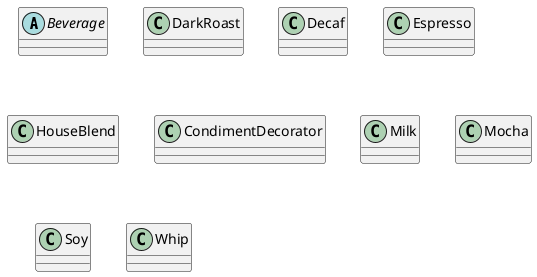 @startuml

abstract class Beverage


class DarkRoast
class Decaf
class Espresso
class HouseBlend

class CondimentDecorator
class Milk
class Mocha
class Soy
class Whip


@enduml